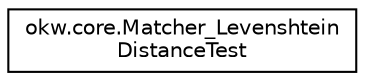 digraph "Grafische Darstellung der Klassenhierarchie"
{
 // INTERACTIVE_SVG=YES
 // LATEX_PDF_SIZE
  edge [fontname="Helvetica",fontsize="10",labelfontname="Helvetica",labelfontsize="10"];
  node [fontname="Helvetica",fontsize="10",shape=record];
  rankdir="LR";
  Node0 [label="okw.core.Matcher_Levenshtein\lDistanceTest",height=0.2,width=0.4,color="black", fillcolor="white", style="filled",URL="$classokw_1_1core_1_1_matcher___levenshtein_distance_test.html",tooltip=" "];
}

